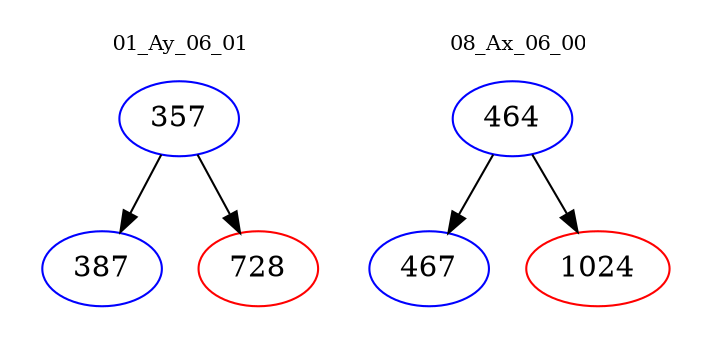 digraph{
subgraph cluster_0 {
color = white
label = "01_Ay_06_01";
fontsize=10;
T0_357 [label="357", color="blue"]
T0_357 -> T0_387 [color="black"]
T0_387 [label="387", color="blue"]
T0_357 -> T0_728 [color="black"]
T0_728 [label="728", color="red"]
}
subgraph cluster_1 {
color = white
label = "08_Ax_06_00";
fontsize=10;
T1_464 [label="464", color="blue"]
T1_464 -> T1_467 [color="black"]
T1_467 [label="467", color="blue"]
T1_464 -> T1_1024 [color="black"]
T1_1024 [label="1024", color="red"]
}
}
